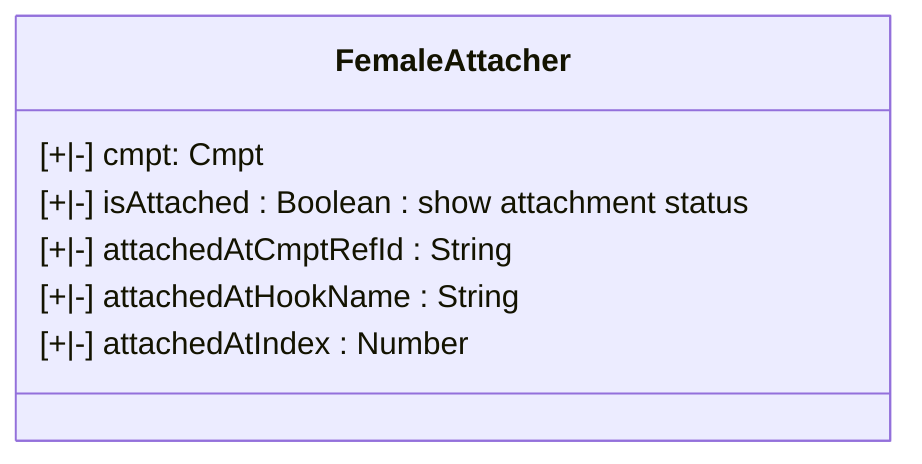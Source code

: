 classDiagram
class FemaleAttacher {
   [+|-] cmpt: Cmpt
   [+|-] isAttached : Boolean : show attachment status
   [+|-] attachedAtCmptRefId : String
   [+|-] attachedAtHookName : String
   [+|-] attachedAtIndex : Number
}